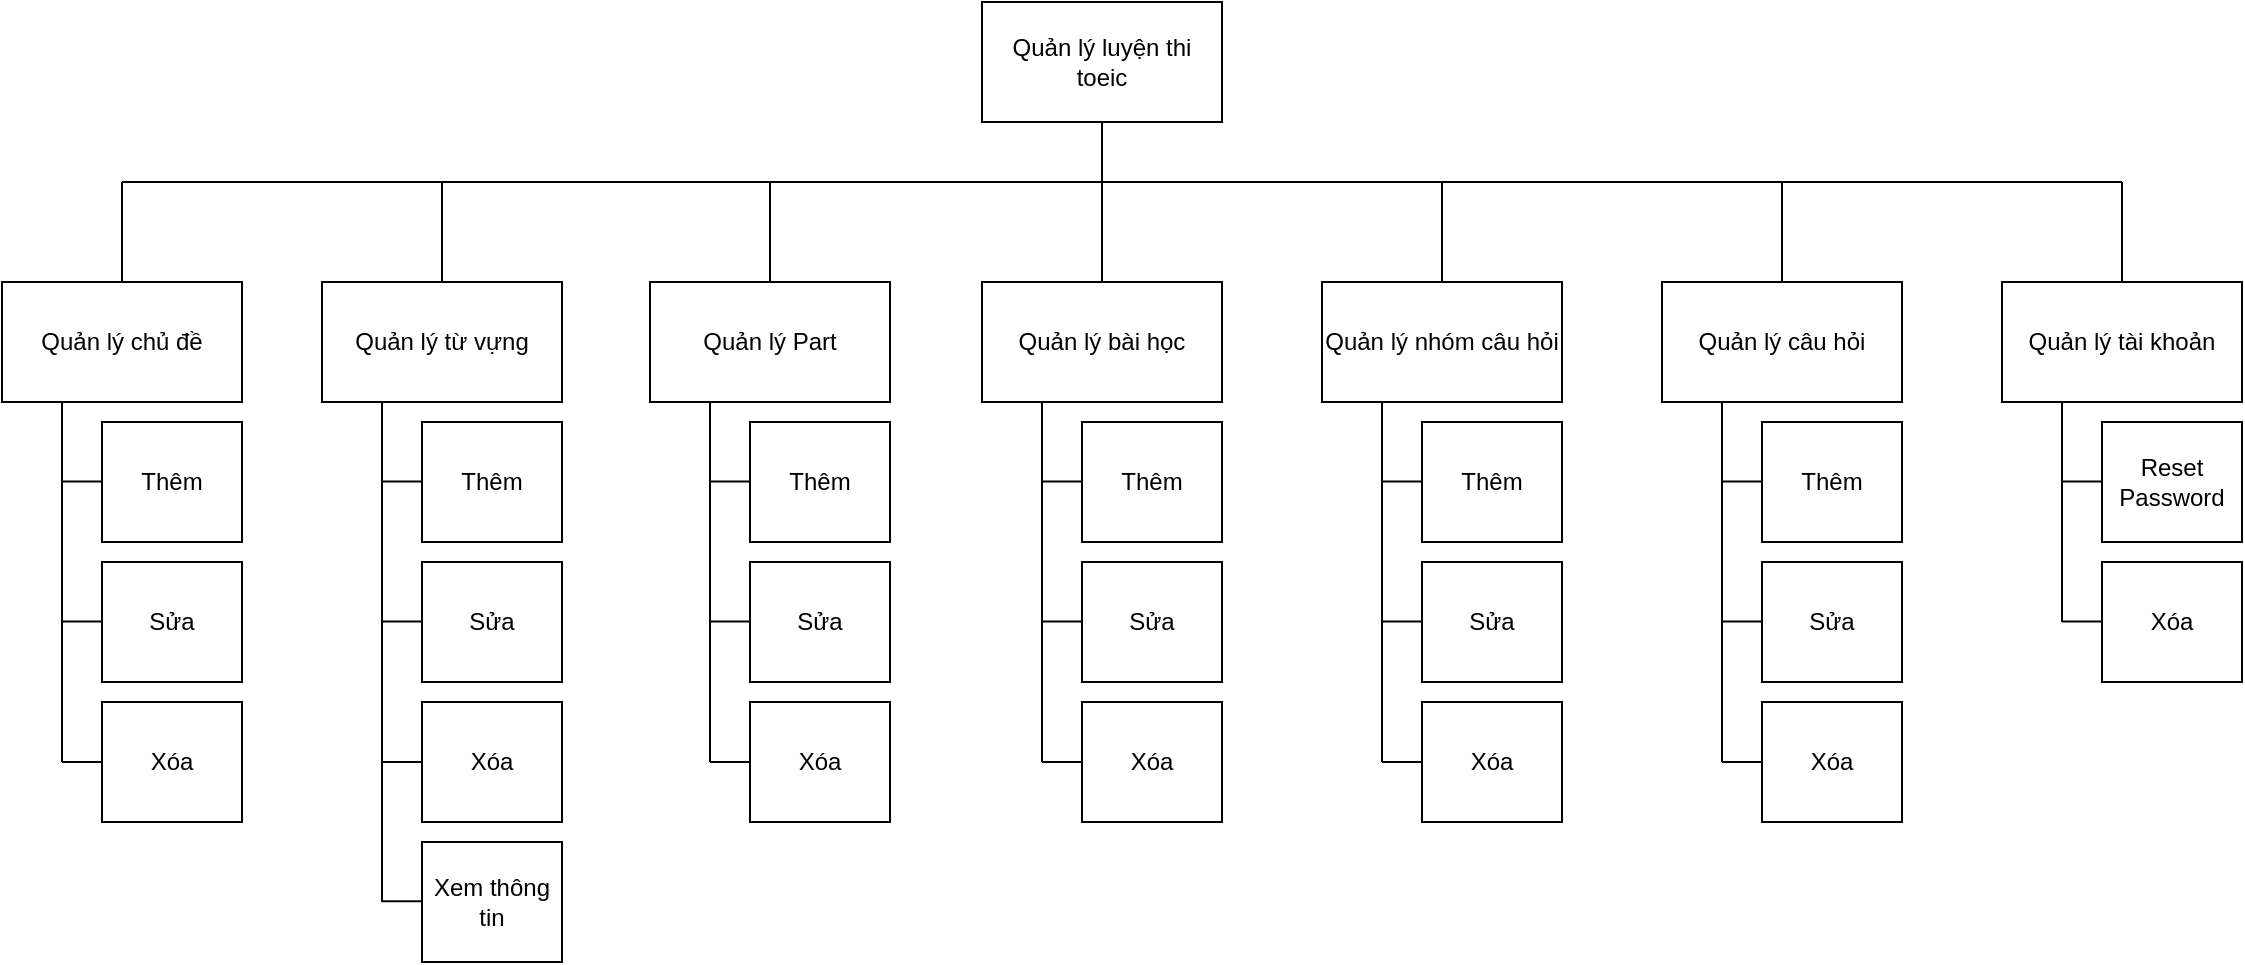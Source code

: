 <mxfile version="24.8.6">
  <diagram name="Trang-1" id="zkX1GtRGweVglJpzCkzE">
    <mxGraphModel dx="1679" dy="929" grid="1" gridSize="10" guides="1" tooltips="1" connect="1" arrows="1" fold="1" page="1" pageScale="1" pageWidth="827" pageHeight="1169" math="0" shadow="0">
      <root>
        <mxCell id="0" />
        <mxCell id="1" parent="0" />
        <mxCell id="eE4sNqY_-e1mMS-vRgXw-1" value="Quản lý luyện thi toeic" style="rounded=0;whiteSpace=wrap;html=1;" vertex="1" parent="1">
          <mxGeometry x="520" y="290" width="120" height="60" as="geometry" />
        </mxCell>
        <mxCell id="eE4sNqY_-e1mMS-vRgXw-2" value="Quản lý chủ đề" style="rounded=0;whiteSpace=wrap;html=1;" vertex="1" parent="1">
          <mxGeometry x="30" y="430" width="120" height="60" as="geometry" />
        </mxCell>
        <mxCell id="eE4sNqY_-e1mMS-vRgXw-3" value="Quản lý từ vựng&lt;span style=&quot;color: rgba(0, 0, 0, 0); font-family: monospace; font-size: 0px; text-align: start; text-wrap-mode: nowrap;&quot;&gt;%3CmxGraphModel%3E%3Croot%3E%3CmxCell%20id%3D%220%22%2F%3E%3CmxCell%20id%3D%221%22%20parent%3D%220%22%2F%3E%3CmxCell%20id%3D%222%22%20value%3D%22Qu%E1%BA%A3n%20l%C3%BD%20ch%E1%BB%A7%20%C4%91%E1%BB%81%22%20style%3D%22rounded%3D0%3BwhiteSpace%3Dwrap%3Bhtml%3D1%3B%22%20vertex%3D%221%22%20parent%3D%221%22%3E%3CmxGeometry%20x%3D%22120%22%20y%3D%22430%22%20width%3D%22120%22%20height%3D%2260%22%20as%3D%22geometry%22%2F%3E%3C%2FmxCell%3E%3C%2Froot%3E%3C%2FmxGraphModel%3E&lt;/span&gt;&lt;span style=&quot;color: rgba(0, 0, 0, 0); font-family: monospace; font-size: 0px; text-align: start; text-wrap-mode: nowrap;&quot;&gt;%3CmxGraphModel%3E%3Croot%3E%3CmxCell%20id%3D%220%22%2F%3E%3CmxCell%20id%3D%221%22%20parent%3D%220%22%2F%3E%3CmxCell%20id%3D%222%22%20value%3D%22Qu%E1%BA%A3n%20l%C3%BD%20ch%E1%BB%A7%20%C4%91%E1%BB%81%22%20style%3D%22rounded%3D0%3BwhiteSpace%3Dwrap%3Bhtml%3D1%3B%22%20vertex%3D%221%22%20parent%3D%221%22%3E%3CmxGeometry%20x%3D%22120%22%20y%3D%22430%22%20width%3D%22120%22%20height%3D%2260%22%20as%3D%22geometry%22%2F%3E%3C%2FmxCell%3E%3C%2Froot%3E%3C%2FmxGraphModel%3E&lt;/span&gt;" style="rounded=0;whiteSpace=wrap;html=1;" vertex="1" parent="1">
          <mxGeometry x="190" y="430" width="120" height="60" as="geometry" />
        </mxCell>
        <mxCell id="eE4sNqY_-e1mMS-vRgXw-4" value="Quản lý bài học" style="rounded=0;whiteSpace=wrap;html=1;" vertex="1" parent="1">
          <mxGeometry x="520" y="430" width="120" height="60" as="geometry" />
        </mxCell>
        <mxCell id="eE4sNqY_-e1mMS-vRgXw-5" value="Quản lý Part" style="rounded=0;whiteSpace=wrap;html=1;" vertex="1" parent="1">
          <mxGeometry x="354" y="430" width="120" height="60" as="geometry" />
        </mxCell>
        <mxCell id="eE4sNqY_-e1mMS-vRgXw-6" value="Quản lý câu hỏi" style="rounded=0;whiteSpace=wrap;html=1;" vertex="1" parent="1">
          <mxGeometry x="860" y="430" width="120" height="60" as="geometry" />
        </mxCell>
        <mxCell id="eE4sNqY_-e1mMS-vRgXw-7" value="Quản lý nhóm câu hỏi" style="rounded=0;whiteSpace=wrap;html=1;" vertex="1" parent="1">
          <mxGeometry x="690" y="430" width="120" height="60" as="geometry" />
        </mxCell>
        <mxCell id="eE4sNqY_-e1mMS-vRgXw-8" value="Quản lý tài khoản" style="rounded=0;whiteSpace=wrap;html=1;" vertex="1" parent="1">
          <mxGeometry x="1030" y="430" width="120" height="60" as="geometry" />
        </mxCell>
        <mxCell id="eE4sNqY_-e1mMS-vRgXw-9" value="" style="endArrow=none;html=1;rounded=0;entryX=0.5;entryY=1;entryDx=0;entryDy=0;exitX=0.5;exitY=0;exitDx=0;exitDy=0;" edge="1" parent="1" source="eE4sNqY_-e1mMS-vRgXw-4" target="eE4sNqY_-e1mMS-vRgXw-1">
          <mxGeometry width="50" height="50" relative="1" as="geometry">
            <mxPoint x="590" y="640" as="sourcePoint" />
            <mxPoint x="640" y="590" as="targetPoint" />
          </mxGeometry>
        </mxCell>
        <mxCell id="eE4sNqY_-e1mMS-vRgXw-10" value="" style="endArrow=none;html=1;rounded=0;" edge="1" parent="1">
          <mxGeometry width="50" height="50" relative="1" as="geometry">
            <mxPoint x="90" y="380" as="sourcePoint" />
            <mxPoint x="1090" y="380" as="targetPoint" />
          </mxGeometry>
        </mxCell>
        <mxCell id="eE4sNqY_-e1mMS-vRgXw-11" value="" style="endArrow=none;html=1;rounded=0;exitX=0.5;exitY=0;exitDx=0;exitDy=0;" edge="1" parent="1" source="eE4sNqY_-e1mMS-vRgXw-2">
          <mxGeometry width="50" height="50" relative="1" as="geometry">
            <mxPoint x="590" y="640" as="sourcePoint" />
            <mxPoint x="90" y="380" as="targetPoint" />
          </mxGeometry>
        </mxCell>
        <mxCell id="eE4sNqY_-e1mMS-vRgXw-12" value="" style="endArrow=none;html=1;rounded=0;entryX=0.5;entryY=0;entryDx=0;entryDy=0;" edge="1" parent="1" target="eE4sNqY_-e1mMS-vRgXw-8">
          <mxGeometry width="50" height="50" relative="1" as="geometry">
            <mxPoint x="1090" y="380" as="sourcePoint" />
            <mxPoint x="640" y="590" as="targetPoint" />
          </mxGeometry>
        </mxCell>
        <mxCell id="eE4sNqY_-e1mMS-vRgXw-13" value="" style="endArrow=none;html=1;rounded=0;entryX=0.5;entryY=0;entryDx=0;entryDy=0;" edge="1" parent="1" target="eE4sNqY_-e1mMS-vRgXw-3">
          <mxGeometry width="50" height="50" relative="1" as="geometry">
            <mxPoint x="250" y="380" as="sourcePoint" />
            <mxPoint x="640" y="590" as="targetPoint" />
          </mxGeometry>
        </mxCell>
        <mxCell id="eE4sNqY_-e1mMS-vRgXw-14" value="" style="endArrow=none;html=1;rounded=0;entryX=0.5;entryY=0;entryDx=0;entryDy=0;" edge="1" parent="1" target="eE4sNqY_-e1mMS-vRgXw-5">
          <mxGeometry width="50" height="50" relative="1" as="geometry">
            <mxPoint x="414" y="380" as="sourcePoint" />
            <mxPoint x="640" y="590" as="targetPoint" />
          </mxGeometry>
        </mxCell>
        <mxCell id="eE4sNqY_-e1mMS-vRgXw-15" value="" style="endArrow=none;html=1;rounded=0;entryX=0.5;entryY=0;entryDx=0;entryDy=0;" edge="1" parent="1" target="eE4sNqY_-e1mMS-vRgXw-7">
          <mxGeometry width="50" height="50" relative="1" as="geometry">
            <mxPoint x="750" y="380" as="sourcePoint" />
            <mxPoint x="640" y="590" as="targetPoint" />
          </mxGeometry>
        </mxCell>
        <mxCell id="eE4sNqY_-e1mMS-vRgXw-16" value="" style="endArrow=none;html=1;rounded=0;entryX=0.5;entryY=0;entryDx=0;entryDy=0;" edge="1" parent="1" target="eE4sNqY_-e1mMS-vRgXw-6">
          <mxGeometry width="50" height="50" relative="1" as="geometry">
            <mxPoint x="920" y="380" as="sourcePoint" />
            <mxPoint x="640" y="590" as="targetPoint" />
          </mxGeometry>
        </mxCell>
        <mxCell id="eE4sNqY_-e1mMS-vRgXw-17" value="" style="endArrow=none;html=1;rounded=0;entryX=0.25;entryY=1;entryDx=0;entryDy=0;" edge="1" parent="1" target="eE4sNqY_-e1mMS-vRgXw-2">
          <mxGeometry width="50" height="50" relative="1" as="geometry">
            <mxPoint x="60" y="670" as="sourcePoint" />
            <mxPoint x="640" y="590" as="targetPoint" />
          </mxGeometry>
        </mxCell>
        <mxCell id="eE4sNqY_-e1mMS-vRgXw-18" value="Xóa" style="rounded=0;whiteSpace=wrap;html=1;" vertex="1" parent="1">
          <mxGeometry x="80" y="640" width="70" height="60" as="geometry" />
        </mxCell>
        <mxCell id="eE4sNqY_-e1mMS-vRgXw-20" value="" style="endArrow=none;html=1;rounded=0;exitX=0;exitY=0.5;exitDx=0;exitDy=0;" edge="1" parent="1" source="eE4sNqY_-e1mMS-vRgXw-18">
          <mxGeometry width="50" height="50" relative="1" as="geometry">
            <mxPoint x="170" y="700" as="sourcePoint" />
            <mxPoint x="60" y="670" as="targetPoint" />
          </mxGeometry>
        </mxCell>
        <mxCell id="eE4sNqY_-e1mMS-vRgXw-21" value="Sửa" style="rounded=0;whiteSpace=wrap;html=1;" vertex="1" parent="1">
          <mxGeometry x="80" y="570" width="70" height="60" as="geometry" />
        </mxCell>
        <mxCell id="eE4sNqY_-e1mMS-vRgXw-22" value="Thêm" style="rounded=0;whiteSpace=wrap;html=1;" vertex="1" parent="1">
          <mxGeometry x="80" y="500" width="70" height="60" as="geometry" />
        </mxCell>
        <mxCell id="eE4sNqY_-e1mMS-vRgXw-23" value="" style="endArrow=none;html=1;rounded=0;exitX=0;exitY=0.5;exitDx=0;exitDy=0;" edge="1" parent="1">
          <mxGeometry width="50" height="50" relative="1" as="geometry">
            <mxPoint x="80" y="599.8" as="sourcePoint" />
            <mxPoint x="60" y="599.8" as="targetPoint" />
          </mxGeometry>
        </mxCell>
        <mxCell id="eE4sNqY_-e1mMS-vRgXw-24" value="" style="endArrow=none;html=1;rounded=0;exitX=0;exitY=0.5;exitDx=0;exitDy=0;" edge="1" parent="1">
          <mxGeometry width="50" height="50" relative="1" as="geometry">
            <mxPoint x="80" y="529.8" as="sourcePoint" />
            <mxPoint x="60" y="529.8" as="targetPoint" />
          </mxGeometry>
        </mxCell>
        <mxCell id="eE4sNqY_-e1mMS-vRgXw-25" value="" style="endArrow=none;html=1;rounded=0;entryX=0.25;entryY=1;entryDx=0;entryDy=0;" edge="1" parent="1">
          <mxGeometry width="50" height="50" relative="1" as="geometry">
            <mxPoint x="220" y="740" as="sourcePoint" />
            <mxPoint x="220" y="490" as="targetPoint" />
          </mxGeometry>
        </mxCell>
        <mxCell id="eE4sNqY_-e1mMS-vRgXw-26" value="Xóa" style="rounded=0;whiteSpace=wrap;html=1;" vertex="1" parent="1">
          <mxGeometry x="240" y="640" width="70" height="60" as="geometry" />
        </mxCell>
        <mxCell id="eE4sNqY_-e1mMS-vRgXw-27" value="" style="endArrow=none;html=1;rounded=0;exitX=0;exitY=0.5;exitDx=0;exitDy=0;" edge="1" parent="1" source="eE4sNqY_-e1mMS-vRgXw-26">
          <mxGeometry width="50" height="50" relative="1" as="geometry">
            <mxPoint x="330" y="700" as="sourcePoint" />
            <mxPoint x="220" y="670" as="targetPoint" />
          </mxGeometry>
        </mxCell>
        <mxCell id="eE4sNqY_-e1mMS-vRgXw-28" value="Sửa" style="rounded=0;whiteSpace=wrap;html=1;" vertex="1" parent="1">
          <mxGeometry x="240" y="570" width="70" height="60" as="geometry" />
        </mxCell>
        <mxCell id="eE4sNqY_-e1mMS-vRgXw-29" value="Thêm" style="rounded=0;whiteSpace=wrap;html=1;" vertex="1" parent="1">
          <mxGeometry x="240" y="500" width="70" height="60" as="geometry" />
        </mxCell>
        <mxCell id="eE4sNqY_-e1mMS-vRgXw-30" value="" style="endArrow=none;html=1;rounded=0;exitX=0;exitY=0.5;exitDx=0;exitDy=0;" edge="1" parent="1">
          <mxGeometry width="50" height="50" relative="1" as="geometry">
            <mxPoint x="240" y="599.8" as="sourcePoint" />
            <mxPoint x="220" y="599.8" as="targetPoint" />
          </mxGeometry>
        </mxCell>
        <mxCell id="eE4sNqY_-e1mMS-vRgXw-31" value="" style="endArrow=none;html=1;rounded=0;exitX=0;exitY=0.5;exitDx=0;exitDy=0;" edge="1" parent="1">
          <mxGeometry width="50" height="50" relative="1" as="geometry">
            <mxPoint x="240" y="529.8" as="sourcePoint" />
            <mxPoint x="220" y="529.8" as="targetPoint" />
          </mxGeometry>
        </mxCell>
        <mxCell id="eE4sNqY_-e1mMS-vRgXw-32" value="" style="endArrow=none;html=1;rounded=0;entryX=0.25;entryY=1;entryDx=0;entryDy=0;" edge="1" parent="1">
          <mxGeometry width="50" height="50" relative="1" as="geometry">
            <mxPoint x="384" y="670" as="sourcePoint" />
            <mxPoint x="384" y="490" as="targetPoint" />
          </mxGeometry>
        </mxCell>
        <mxCell id="eE4sNqY_-e1mMS-vRgXw-33" value="Xóa" style="rounded=0;whiteSpace=wrap;html=1;" vertex="1" parent="1">
          <mxGeometry x="404" y="640" width="70" height="60" as="geometry" />
        </mxCell>
        <mxCell id="eE4sNqY_-e1mMS-vRgXw-34" value="" style="endArrow=none;html=1;rounded=0;exitX=0;exitY=0.5;exitDx=0;exitDy=0;" edge="1" parent="1" source="eE4sNqY_-e1mMS-vRgXw-33">
          <mxGeometry width="50" height="50" relative="1" as="geometry">
            <mxPoint x="494" y="700" as="sourcePoint" />
            <mxPoint x="384" y="670" as="targetPoint" />
          </mxGeometry>
        </mxCell>
        <mxCell id="eE4sNqY_-e1mMS-vRgXw-35" value="Sửa" style="rounded=0;whiteSpace=wrap;html=1;" vertex="1" parent="1">
          <mxGeometry x="404" y="570" width="70" height="60" as="geometry" />
        </mxCell>
        <mxCell id="eE4sNqY_-e1mMS-vRgXw-36" value="Thêm" style="rounded=0;whiteSpace=wrap;html=1;" vertex="1" parent="1">
          <mxGeometry x="404" y="500" width="70" height="60" as="geometry" />
        </mxCell>
        <mxCell id="eE4sNqY_-e1mMS-vRgXw-37" value="" style="endArrow=none;html=1;rounded=0;exitX=0;exitY=0.5;exitDx=0;exitDy=0;" edge="1" parent="1">
          <mxGeometry width="50" height="50" relative="1" as="geometry">
            <mxPoint x="404" y="599.8" as="sourcePoint" />
            <mxPoint x="384" y="599.8" as="targetPoint" />
          </mxGeometry>
        </mxCell>
        <mxCell id="eE4sNqY_-e1mMS-vRgXw-38" value="" style="endArrow=none;html=1;rounded=0;exitX=0;exitY=0.5;exitDx=0;exitDy=0;" edge="1" parent="1">
          <mxGeometry width="50" height="50" relative="1" as="geometry">
            <mxPoint x="404" y="529.8" as="sourcePoint" />
            <mxPoint x="384" y="529.8" as="targetPoint" />
          </mxGeometry>
        </mxCell>
        <mxCell id="eE4sNqY_-e1mMS-vRgXw-39" value="" style="endArrow=none;html=1;rounded=0;entryX=0.25;entryY=1;entryDx=0;entryDy=0;" edge="1" parent="1">
          <mxGeometry width="50" height="50" relative="1" as="geometry">
            <mxPoint x="550" y="670" as="sourcePoint" />
            <mxPoint x="550" y="490" as="targetPoint" />
          </mxGeometry>
        </mxCell>
        <mxCell id="eE4sNqY_-e1mMS-vRgXw-40" value="Xóa" style="rounded=0;whiteSpace=wrap;html=1;" vertex="1" parent="1">
          <mxGeometry x="570" y="640" width="70" height="60" as="geometry" />
        </mxCell>
        <mxCell id="eE4sNqY_-e1mMS-vRgXw-41" value="" style="endArrow=none;html=1;rounded=0;exitX=0;exitY=0.5;exitDx=0;exitDy=0;" edge="1" parent="1" source="eE4sNqY_-e1mMS-vRgXw-40">
          <mxGeometry width="50" height="50" relative="1" as="geometry">
            <mxPoint x="660" y="700" as="sourcePoint" />
            <mxPoint x="550" y="670" as="targetPoint" />
          </mxGeometry>
        </mxCell>
        <mxCell id="eE4sNqY_-e1mMS-vRgXw-42" value="Sửa" style="rounded=0;whiteSpace=wrap;html=1;" vertex="1" parent="1">
          <mxGeometry x="570" y="570" width="70" height="60" as="geometry" />
        </mxCell>
        <mxCell id="eE4sNqY_-e1mMS-vRgXw-43" value="Thêm" style="rounded=0;whiteSpace=wrap;html=1;" vertex="1" parent="1">
          <mxGeometry x="570" y="500" width="70" height="60" as="geometry" />
        </mxCell>
        <mxCell id="eE4sNqY_-e1mMS-vRgXw-44" value="" style="endArrow=none;html=1;rounded=0;exitX=0;exitY=0.5;exitDx=0;exitDy=0;" edge="1" parent="1">
          <mxGeometry width="50" height="50" relative="1" as="geometry">
            <mxPoint x="570" y="599.8" as="sourcePoint" />
            <mxPoint x="550" y="599.8" as="targetPoint" />
          </mxGeometry>
        </mxCell>
        <mxCell id="eE4sNqY_-e1mMS-vRgXw-45" value="" style="endArrow=none;html=1;rounded=0;exitX=0;exitY=0.5;exitDx=0;exitDy=0;" edge="1" parent="1">
          <mxGeometry width="50" height="50" relative="1" as="geometry">
            <mxPoint x="570" y="529.8" as="sourcePoint" />
            <mxPoint x="550" y="529.8" as="targetPoint" />
          </mxGeometry>
        </mxCell>
        <mxCell id="eE4sNqY_-e1mMS-vRgXw-46" value="" style="endArrow=none;html=1;rounded=0;entryX=0.25;entryY=1;entryDx=0;entryDy=0;" edge="1" parent="1">
          <mxGeometry width="50" height="50" relative="1" as="geometry">
            <mxPoint x="720" y="670" as="sourcePoint" />
            <mxPoint x="720" y="490" as="targetPoint" />
          </mxGeometry>
        </mxCell>
        <mxCell id="eE4sNqY_-e1mMS-vRgXw-47" value="Xóa" style="rounded=0;whiteSpace=wrap;html=1;" vertex="1" parent="1">
          <mxGeometry x="740" y="640" width="70" height="60" as="geometry" />
        </mxCell>
        <mxCell id="eE4sNqY_-e1mMS-vRgXw-48" value="" style="endArrow=none;html=1;rounded=0;exitX=0;exitY=0.5;exitDx=0;exitDy=0;" edge="1" parent="1" source="eE4sNqY_-e1mMS-vRgXw-47">
          <mxGeometry width="50" height="50" relative="1" as="geometry">
            <mxPoint x="830" y="700" as="sourcePoint" />
            <mxPoint x="720" y="670" as="targetPoint" />
          </mxGeometry>
        </mxCell>
        <mxCell id="eE4sNqY_-e1mMS-vRgXw-49" value="Sửa" style="rounded=0;whiteSpace=wrap;html=1;" vertex="1" parent="1">
          <mxGeometry x="740" y="570" width="70" height="60" as="geometry" />
        </mxCell>
        <mxCell id="eE4sNqY_-e1mMS-vRgXw-50" value="Thêm" style="rounded=0;whiteSpace=wrap;html=1;" vertex="1" parent="1">
          <mxGeometry x="740" y="500" width="70" height="60" as="geometry" />
        </mxCell>
        <mxCell id="eE4sNqY_-e1mMS-vRgXw-51" value="" style="endArrow=none;html=1;rounded=0;exitX=0;exitY=0.5;exitDx=0;exitDy=0;" edge="1" parent="1">
          <mxGeometry width="50" height="50" relative="1" as="geometry">
            <mxPoint x="740" y="599.8" as="sourcePoint" />
            <mxPoint x="720" y="599.8" as="targetPoint" />
          </mxGeometry>
        </mxCell>
        <mxCell id="eE4sNqY_-e1mMS-vRgXw-52" value="" style="endArrow=none;html=1;rounded=0;exitX=0;exitY=0.5;exitDx=0;exitDy=0;" edge="1" parent="1">
          <mxGeometry width="50" height="50" relative="1" as="geometry">
            <mxPoint x="740" y="529.8" as="sourcePoint" />
            <mxPoint x="720" y="529.8" as="targetPoint" />
          </mxGeometry>
        </mxCell>
        <mxCell id="eE4sNqY_-e1mMS-vRgXw-53" value="" style="endArrow=none;html=1;rounded=0;entryX=0.25;entryY=1;entryDx=0;entryDy=0;" edge="1" parent="1">
          <mxGeometry width="50" height="50" relative="1" as="geometry">
            <mxPoint x="890" y="670" as="sourcePoint" />
            <mxPoint x="890" y="490" as="targetPoint" />
          </mxGeometry>
        </mxCell>
        <mxCell id="eE4sNqY_-e1mMS-vRgXw-54" value="Xóa" style="rounded=0;whiteSpace=wrap;html=1;" vertex="1" parent="1">
          <mxGeometry x="910" y="640" width="70" height="60" as="geometry" />
        </mxCell>
        <mxCell id="eE4sNqY_-e1mMS-vRgXw-55" value="" style="endArrow=none;html=1;rounded=0;exitX=0;exitY=0.5;exitDx=0;exitDy=0;" edge="1" parent="1" source="eE4sNqY_-e1mMS-vRgXw-54">
          <mxGeometry width="50" height="50" relative="1" as="geometry">
            <mxPoint x="1000" y="700" as="sourcePoint" />
            <mxPoint x="890" y="670" as="targetPoint" />
          </mxGeometry>
        </mxCell>
        <mxCell id="eE4sNqY_-e1mMS-vRgXw-56" value="Sửa" style="rounded=0;whiteSpace=wrap;html=1;" vertex="1" parent="1">
          <mxGeometry x="910" y="570" width="70" height="60" as="geometry" />
        </mxCell>
        <mxCell id="eE4sNqY_-e1mMS-vRgXw-57" value="Thêm" style="rounded=0;whiteSpace=wrap;html=1;" vertex="1" parent="1">
          <mxGeometry x="910" y="500" width="70" height="60" as="geometry" />
        </mxCell>
        <mxCell id="eE4sNqY_-e1mMS-vRgXw-58" value="" style="endArrow=none;html=1;rounded=0;exitX=0;exitY=0.5;exitDx=0;exitDy=0;" edge="1" parent="1">
          <mxGeometry width="50" height="50" relative="1" as="geometry">
            <mxPoint x="910" y="599.8" as="sourcePoint" />
            <mxPoint x="890" y="599.8" as="targetPoint" />
          </mxGeometry>
        </mxCell>
        <mxCell id="eE4sNqY_-e1mMS-vRgXw-59" value="" style="endArrow=none;html=1;rounded=0;exitX=0;exitY=0.5;exitDx=0;exitDy=0;" edge="1" parent="1">
          <mxGeometry width="50" height="50" relative="1" as="geometry">
            <mxPoint x="910" y="529.8" as="sourcePoint" />
            <mxPoint x="890" y="529.8" as="targetPoint" />
          </mxGeometry>
        </mxCell>
        <mxCell id="eE4sNqY_-e1mMS-vRgXw-60" value="" style="endArrow=none;html=1;rounded=0;entryX=0.25;entryY=1;entryDx=0;entryDy=0;" edge="1" parent="1">
          <mxGeometry width="50" height="50" relative="1" as="geometry">
            <mxPoint x="1060" y="600" as="sourcePoint" />
            <mxPoint x="1060" y="490" as="targetPoint" />
          </mxGeometry>
        </mxCell>
        <mxCell id="eE4sNqY_-e1mMS-vRgXw-63" value="Xóa" style="rounded=0;whiteSpace=wrap;html=1;" vertex="1" parent="1">
          <mxGeometry x="1080" y="570" width="70" height="60" as="geometry" />
        </mxCell>
        <mxCell id="eE4sNqY_-e1mMS-vRgXw-64" value="Reset Password" style="rounded=0;whiteSpace=wrap;html=1;" vertex="1" parent="1">
          <mxGeometry x="1080" y="500" width="70" height="60" as="geometry" />
        </mxCell>
        <mxCell id="eE4sNqY_-e1mMS-vRgXw-65" value="" style="endArrow=none;html=1;rounded=0;exitX=0;exitY=0.5;exitDx=0;exitDy=0;" edge="1" parent="1">
          <mxGeometry width="50" height="50" relative="1" as="geometry">
            <mxPoint x="1080" y="599.8" as="sourcePoint" />
            <mxPoint x="1060" y="599.8" as="targetPoint" />
          </mxGeometry>
        </mxCell>
        <mxCell id="eE4sNqY_-e1mMS-vRgXw-66" value="" style="endArrow=none;html=1;rounded=0;exitX=0;exitY=0.5;exitDx=0;exitDy=0;" edge="1" parent="1">
          <mxGeometry width="50" height="50" relative="1" as="geometry">
            <mxPoint x="1080" y="529.8" as="sourcePoint" />
            <mxPoint x="1060" y="529.8" as="targetPoint" />
          </mxGeometry>
        </mxCell>
        <mxCell id="eE4sNqY_-e1mMS-vRgXw-67" value="Xem thông tin" style="rounded=0;whiteSpace=wrap;html=1;" vertex="1" parent="1">
          <mxGeometry x="240" y="710" width="70" height="60" as="geometry" />
        </mxCell>
        <mxCell id="eE4sNqY_-e1mMS-vRgXw-69" value="" style="endArrow=none;html=1;rounded=0;exitX=0;exitY=0.5;exitDx=0;exitDy=0;" edge="1" parent="1">
          <mxGeometry width="50" height="50" relative="1" as="geometry">
            <mxPoint x="240" y="739.58" as="sourcePoint" />
            <mxPoint x="220" y="739.58" as="targetPoint" />
          </mxGeometry>
        </mxCell>
      </root>
    </mxGraphModel>
  </diagram>
</mxfile>
